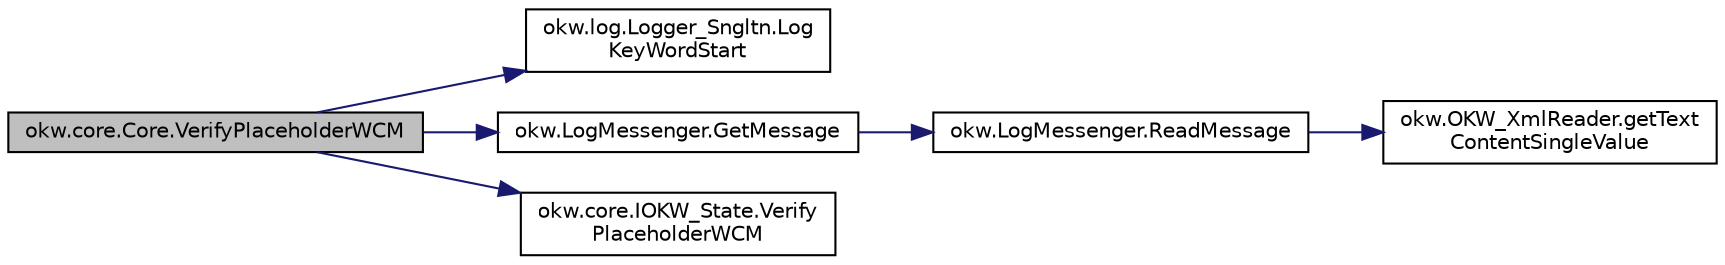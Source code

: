 digraph "okw.core.Core.VerifyPlaceholderWCM"
{
 // INTERACTIVE_SVG=YES
 // LATEX_PDF_SIZE
  edge [fontname="Helvetica",fontsize="10",labelfontname="Helvetica",labelfontsize="10"];
  node [fontname="Helvetica",fontsize="10",shape=record];
  rankdir="LR";
  Node4154 [label="okw.core.Core.VerifyPlaceholderWCM",height=0.2,width=0.4,color="black", fillcolor="grey75", style="filled", fontcolor="black",tooltip="Überprüft den Platzhalter des Objektes."];
  Node4154 -> Node4155 [color="midnightblue",fontsize="10",style="solid",fontname="Helvetica"];
  Node4155 [label="okw.log.Logger_Sngltn.Log\lKeyWordStart",height=0.2,width=0.4,color="black", fillcolor="white", style="filled",URL="$classokw_1_1log_1_1_logger___sngltn.html#a70ec25e200e00ecefc544e8fd371d2ef",tooltip="Ausgabe eines Schlüsselwortes."];
  Node4154 -> Node4156 [color="midnightblue",fontsize="10",style="solid",fontname="Helvetica"];
  Node4156 [label="okw.LogMessenger.GetMessage",height=0.2,width=0.4,color="black", fillcolor="white", style="filled",URL="$classokw_1_1_log_messenger.html#af225d1f037d47b3b085175c09d78bdd2",tooltip="Holt die Log-Meldung für MethodeNmae/Textkey ohne weitere Parameter."];
  Node4156 -> Node4157 [color="midnightblue",fontsize="10",style="solid",fontname="Helvetica"];
  Node4157 [label="okw.LogMessenger.ReadMessage",height=0.2,width=0.4,color="black", fillcolor="white", style="filled",URL="$classokw_1_1_log_messenger.html#a530cd6ab82ec82a04206a2e976ec06e3",tooltip="Interne Kernfunktion holt die Log-Meldung mit Platzhaltern aus der XML-Datei."];
  Node4157 -> Node4158 [color="midnightblue",fontsize="10",style="solid",fontname="Helvetica"];
  Node4158 [label="okw.OKW_XmlReader.getText\lContentSingleValue",height=0.2,width=0.4,color="black", fillcolor="white", style="filled",URL="$classokw_1_1_o_k_w___xml_reader.html#ab920b5335a2e1429c14cc5f8e79f39eb",tooltip="Lies den TextContent eines Tag."];
  Node4154 -> Node4159 [color="midnightblue",fontsize="10",style="solid",fontname="Helvetica"];
  Node4159 [label="okw.core.IOKW_State.Verify\lPlaceholderWCM",height=0.2,width=0.4,color="black", fillcolor="white", style="filled",URL="$interfaceokw_1_1core_1_1_i_o_k_w___state.html#a7237e17efad625529519a95032ae346f",tooltip="Überprüft den Platzhalter des Objektes."];
}
